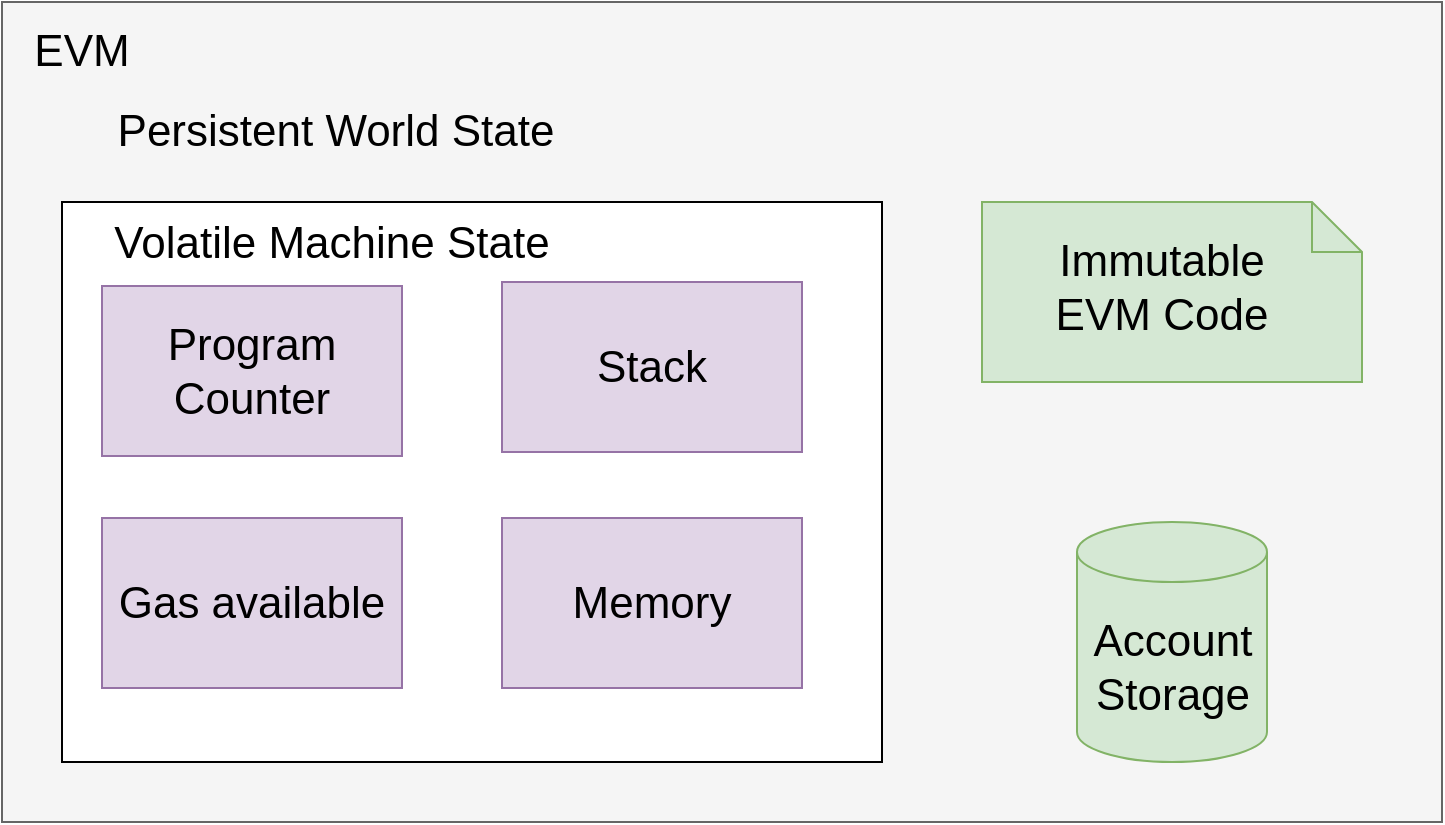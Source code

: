 <mxfile version="21.7.2" type="github">
  <diagram name="Seite-1" id="xGW0DIRhsOd95Wp1l_jv">
    <mxGraphModel dx="1038" dy="674" grid="1" gridSize="10" guides="1" tooltips="1" connect="1" arrows="1" fold="1" page="1" pageScale="1" pageWidth="827" pageHeight="1169" math="0" shadow="0">
      <root>
        <mxCell id="0" />
        <mxCell id="1" parent="0" />
        <mxCell id="aO_Ze_uZd863VPeM1ly--1" value="" style="rounded=0;whiteSpace=wrap;html=1;fillColor=#f5f5f5;fontColor=#333333;strokeColor=#666666;" vertex="1" parent="1">
          <mxGeometry x="30" y="110" width="720" height="410" as="geometry" />
        </mxCell>
        <mxCell id="aO_Ze_uZd863VPeM1ly--2" value="&lt;font style=&quot;font-size: 22px;&quot;&gt;EVM&lt;/font&gt;" style="text;html=1;strokeColor=none;fillColor=none;align=center;verticalAlign=middle;whiteSpace=wrap;rounded=0;" vertex="1" parent="1">
          <mxGeometry x="40" y="120" width="60" height="30" as="geometry" />
        </mxCell>
        <mxCell id="aO_Ze_uZd863VPeM1ly--3" value="" style="rounded=0;whiteSpace=wrap;html=1;" vertex="1" parent="1">
          <mxGeometry x="60" y="210" width="410" height="280" as="geometry" />
        </mxCell>
        <mxCell id="aO_Ze_uZd863VPeM1ly--4" value="&lt;font style=&quot;font-size: 22px;&quot;&gt;Program Counter&lt;/font&gt;" style="rounded=0;whiteSpace=wrap;html=1;fillColor=#e1d5e7;strokeColor=#9673a6;" vertex="1" parent="1">
          <mxGeometry x="80" y="252" width="150" height="85" as="geometry" />
        </mxCell>
        <mxCell id="aO_Ze_uZd863VPeM1ly--5" value="&lt;font style=&quot;font-size: 22px;&quot;&gt;Gas available&lt;/font&gt;" style="rounded=0;whiteSpace=wrap;html=1;fillColor=#e1d5e7;strokeColor=#9673a6;" vertex="1" parent="1">
          <mxGeometry x="80" y="368" width="150" height="85" as="geometry" />
        </mxCell>
        <mxCell id="aO_Ze_uZd863VPeM1ly--6" value="&lt;font style=&quot;font-size: 22px;&quot;&gt;Stack&lt;/font&gt;" style="rounded=0;whiteSpace=wrap;html=1;fillColor=#e1d5e7;strokeColor=#9673a6;" vertex="1" parent="1">
          <mxGeometry x="280" y="250" width="150" height="85" as="geometry" />
        </mxCell>
        <mxCell id="aO_Ze_uZd863VPeM1ly--7" value="&lt;font style=&quot;font-size: 22px;&quot;&gt;Memory&lt;/font&gt;" style="rounded=0;whiteSpace=wrap;html=1;fillColor=#e1d5e7;strokeColor=#9673a6;" vertex="1" parent="1">
          <mxGeometry x="280" y="368" width="150" height="85" as="geometry" />
        </mxCell>
        <mxCell id="aO_Ze_uZd863VPeM1ly--8" value="&lt;font style=&quot;font-size: 22px;&quot;&gt;Account&lt;br&gt;Storage&lt;/font&gt;" style="shape=cylinder3;whiteSpace=wrap;html=1;boundedLbl=1;backgroundOutline=1;size=15;fillColor=#d5e8d4;strokeColor=#82b366;" vertex="1" parent="1">
          <mxGeometry x="567.5" y="370" width="95" height="120" as="geometry" />
        </mxCell>
        <mxCell id="aO_Ze_uZd863VPeM1ly--9" value="" style="shape=note2;boundedLbl=1;whiteSpace=wrap;html=1;size=25;verticalAlign=top;align=center;fillColor=#d5e8d4;strokeColor=#82b366;" vertex="1" parent="1">
          <mxGeometry x="520" y="210" width="190" height="90" as="geometry" />
        </mxCell>
        <mxCell id="aO_Ze_uZd863VPeM1ly--11" value="&lt;font style=&quot;font-size: 22px;&quot;&gt;Immutable&lt;br&gt;EVM Code&lt;/font&gt;" style="text;html=1;strokeColor=none;fillColor=none;align=center;verticalAlign=middle;whiteSpace=wrap;rounded=0;" vertex="1" parent="1">
          <mxGeometry x="510" y="238" width="200" height="30" as="geometry" />
        </mxCell>
        <mxCell id="aO_Ze_uZd863VPeM1ly--13" value="&lt;font style=&quot;font-size: 22px;&quot;&gt;Volatile Machine State&lt;/font&gt;" style="text;html=1;strokeColor=none;fillColor=none;align=center;verticalAlign=middle;whiteSpace=wrap;rounded=0;" vertex="1" parent="1">
          <mxGeometry x="70" y="216" width="250" height="30" as="geometry" />
        </mxCell>
        <mxCell id="aO_Ze_uZd863VPeM1ly--14" value="&lt;font style=&quot;font-size: 22px;&quot;&gt;Persistent World State&lt;/font&gt;" style="text;html=1;strokeColor=none;fillColor=none;align=center;verticalAlign=middle;whiteSpace=wrap;rounded=0;" vertex="1" parent="1">
          <mxGeometry x="72" y="160" width="250" height="30" as="geometry" />
        </mxCell>
      </root>
    </mxGraphModel>
  </diagram>
</mxfile>
